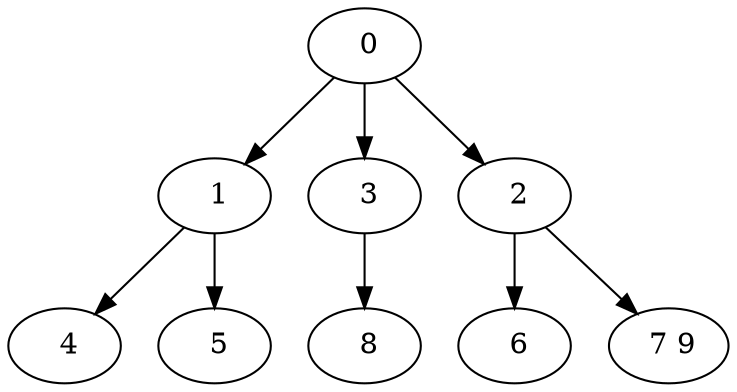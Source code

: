 digraph mytree {
" 0" -> " 1";
" 0" -> " 3";
" 0" -> " 2";
" 1" -> " 4";
" 1" -> " 5";
" 3" -> " 8";
" 2" -> " 6";
" 2" -> " 7 9";
" 6";
" 7 9";
" 4";
" 5";
" 8";
}
